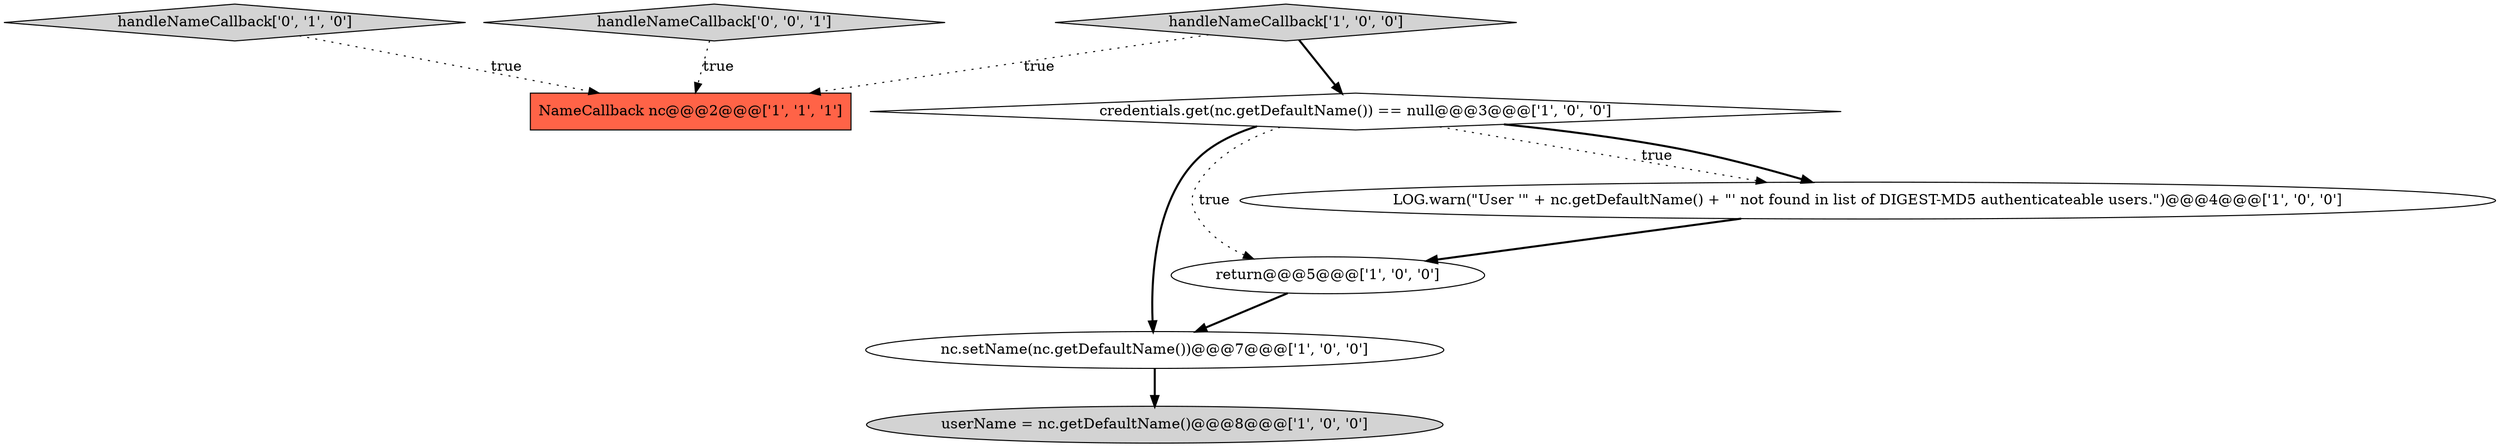 digraph {
7 [style = filled, label = "handleNameCallback['0', '1', '0']", fillcolor = lightgray, shape = diamond image = "AAA0AAABBB2BBB"];
1 [style = filled, label = "NameCallback nc@@@2@@@['1', '1', '1']", fillcolor = tomato, shape = box image = "AAA0AAABBB1BBB"];
2 [style = filled, label = "nc.setName(nc.getDefaultName())@@@7@@@['1', '0', '0']", fillcolor = white, shape = ellipse image = "AAA0AAABBB1BBB"];
4 [style = filled, label = "userName = nc.getDefaultName()@@@8@@@['1', '0', '0']", fillcolor = lightgray, shape = ellipse image = "AAA0AAABBB1BBB"];
3 [style = filled, label = "handleNameCallback['1', '0', '0']", fillcolor = lightgray, shape = diamond image = "AAA0AAABBB1BBB"];
6 [style = filled, label = "LOG.warn(\"User '\" + nc.getDefaultName() + \"' not found in list of DIGEST-MD5 authenticateable users.\")@@@4@@@['1', '0', '0']", fillcolor = white, shape = ellipse image = "AAA0AAABBB1BBB"];
5 [style = filled, label = "credentials.get(nc.getDefaultName()) == null@@@3@@@['1', '0', '0']", fillcolor = white, shape = diamond image = "AAA0AAABBB1BBB"];
8 [style = filled, label = "handleNameCallback['0', '0', '1']", fillcolor = lightgray, shape = diamond image = "AAA0AAABBB3BBB"];
0 [style = filled, label = "return@@@5@@@['1', '0', '0']", fillcolor = white, shape = ellipse image = "AAA0AAABBB1BBB"];
5->2 [style = bold, label=""];
6->0 [style = bold, label=""];
5->6 [style = dotted, label="true"];
5->0 [style = dotted, label="true"];
0->2 [style = bold, label=""];
7->1 [style = dotted, label="true"];
2->4 [style = bold, label=""];
3->5 [style = bold, label=""];
8->1 [style = dotted, label="true"];
3->1 [style = dotted, label="true"];
5->6 [style = bold, label=""];
}
